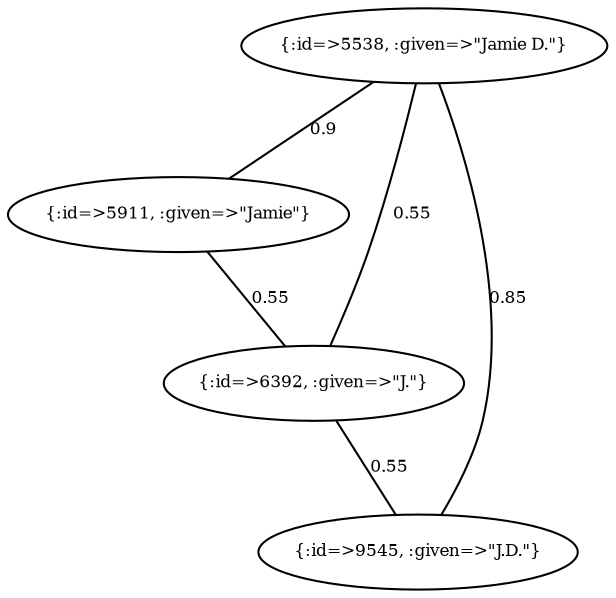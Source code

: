 graph Collector__WeightedGraph {
    "{:id=>5538, :given=>\"Jamie D.\"}" [
        fontsize = 8,
        label = "{:id=>5538, :given=>\"Jamie D.\"}"
    ]

    "{:id=>5911, :given=>\"Jamie\"}" [
        fontsize = 8,
        label = "{:id=>5911, :given=>\"Jamie\"}"
    ]

    "{:id=>6392, :given=>\"J.\"}" [
        fontsize = 8,
        label = "{:id=>6392, :given=>\"J.\"}"
    ]

    "{:id=>9545, :given=>\"J.D.\"}" [
        fontsize = 8,
        label = "{:id=>9545, :given=>\"J.D.\"}"
    ]

    "{:id=>5538, :given=>\"Jamie D.\"}" -- "{:id=>5911, :given=>\"Jamie\"}" [
        fontsize = 8,
        label = 0.9
    ]

    "{:id=>5538, :given=>\"Jamie D.\"}" -- "{:id=>6392, :given=>\"J.\"}" [
        fontsize = 8,
        label = 0.55
    ]

    "{:id=>5538, :given=>\"Jamie D.\"}" -- "{:id=>9545, :given=>\"J.D.\"}" [
        fontsize = 8,
        label = 0.85
    ]

    "{:id=>5911, :given=>\"Jamie\"}" -- "{:id=>6392, :given=>\"J.\"}" [
        fontsize = 8,
        label = 0.55
    ]

    "{:id=>6392, :given=>\"J.\"}" -- "{:id=>9545, :given=>\"J.D.\"}" [
        fontsize = 8,
        label = 0.55
    ]
}
